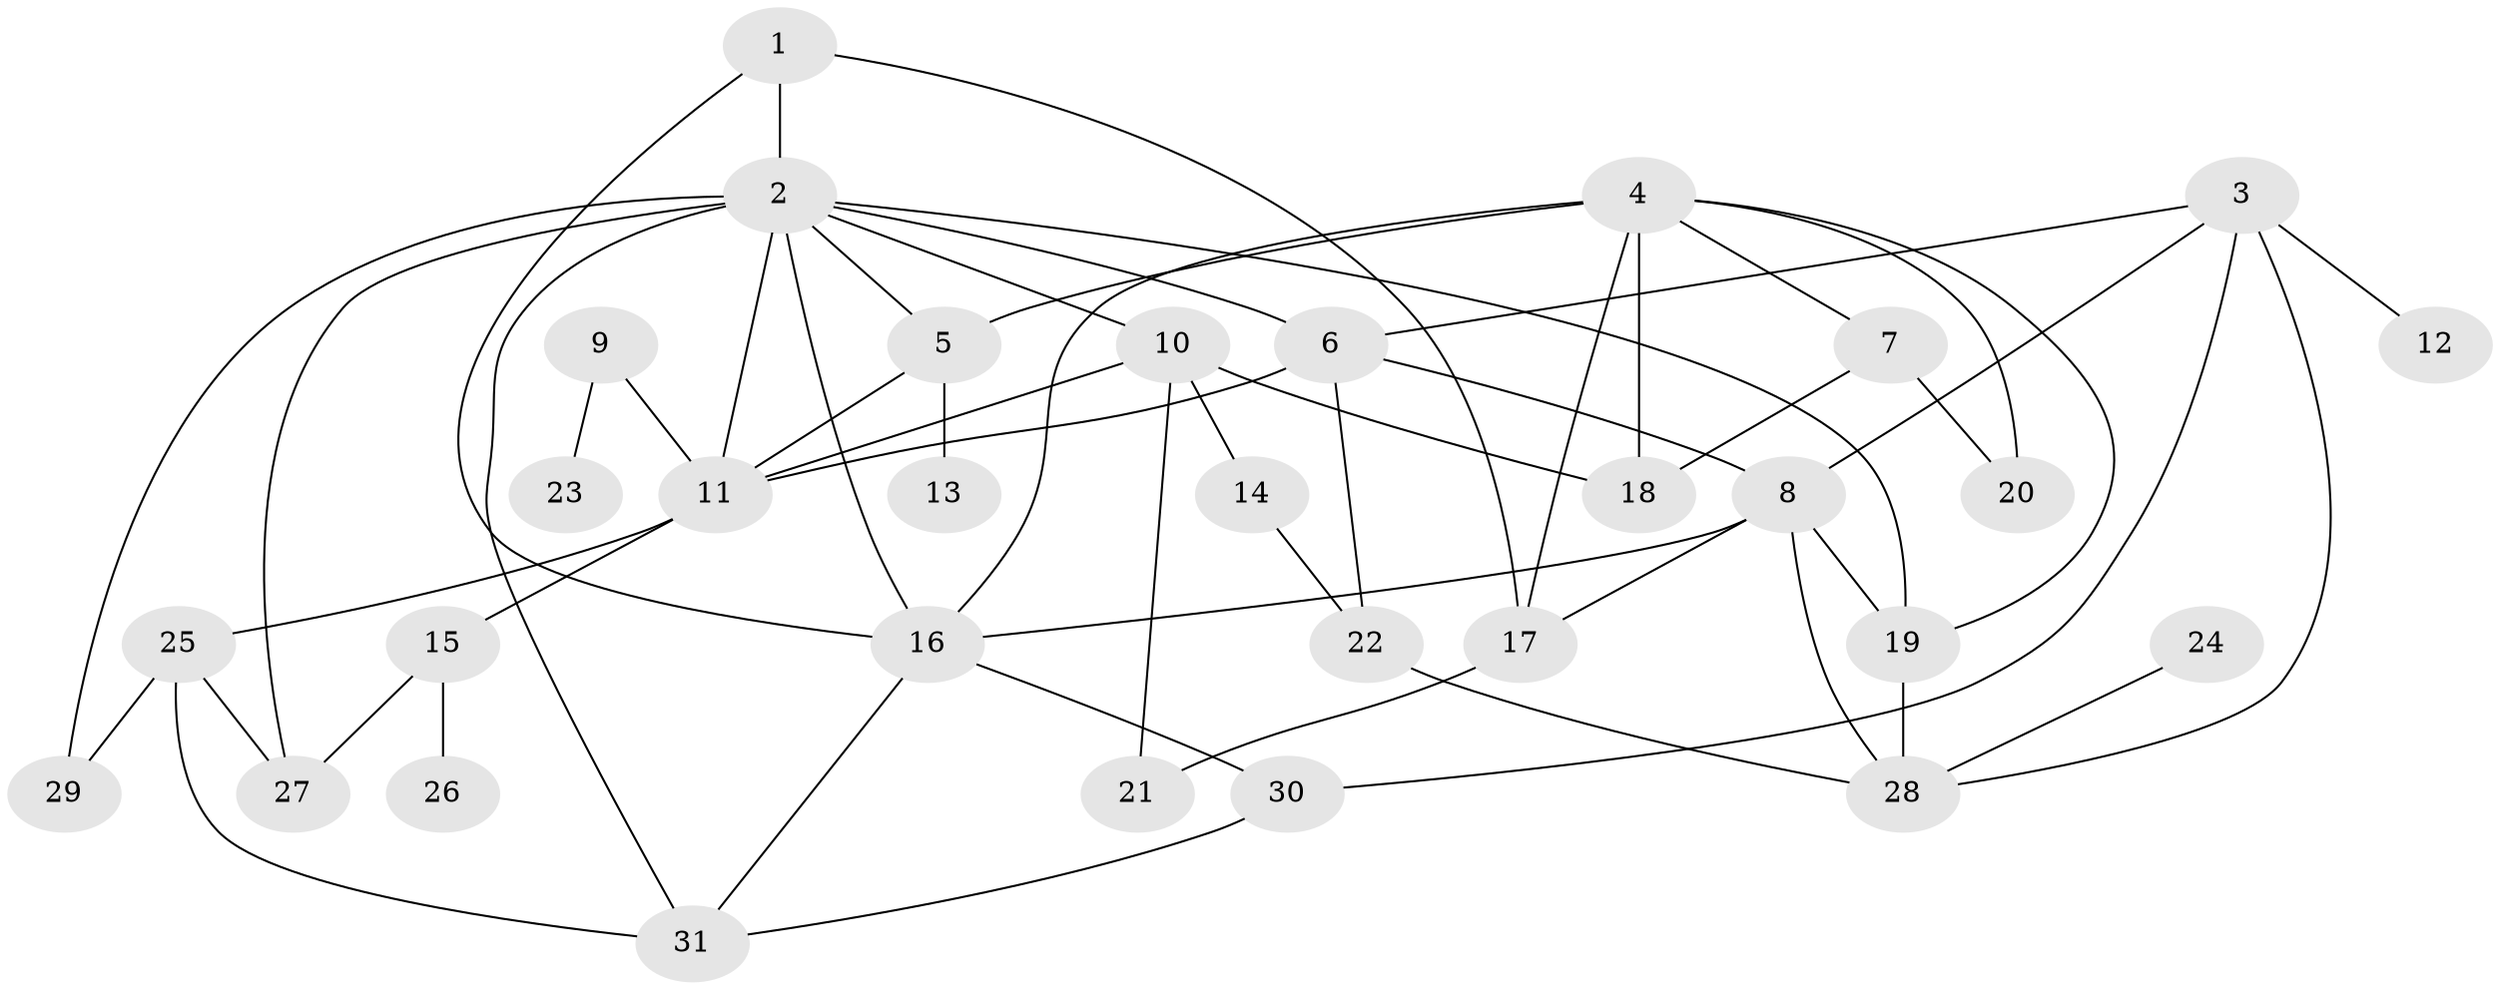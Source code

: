 // original degree distribution, {5: 0.08064516129032258, 4: 0.14516129032258066, 2: 0.4032258064516129, 7: 0.03225806451612903, 3: 0.14516129032258066, 6: 0.06451612903225806, 1: 0.12903225806451613}
// Generated by graph-tools (version 1.1) at 2025/36/03/04/25 23:36:05]
// undirected, 31 vertices, 56 edges
graph export_dot {
  node [color=gray90,style=filled];
  1;
  2;
  3;
  4;
  5;
  6;
  7;
  8;
  9;
  10;
  11;
  12;
  13;
  14;
  15;
  16;
  17;
  18;
  19;
  20;
  21;
  22;
  23;
  24;
  25;
  26;
  27;
  28;
  29;
  30;
  31;
  1 -- 2 [weight=1.0];
  1 -- 16 [weight=1.0];
  1 -- 17 [weight=1.0];
  2 -- 5 [weight=1.0];
  2 -- 6 [weight=1.0];
  2 -- 10 [weight=1.0];
  2 -- 11 [weight=2.0];
  2 -- 16 [weight=1.0];
  2 -- 19 [weight=1.0];
  2 -- 27 [weight=1.0];
  2 -- 29 [weight=1.0];
  2 -- 31 [weight=1.0];
  3 -- 6 [weight=1.0];
  3 -- 8 [weight=1.0];
  3 -- 12 [weight=1.0];
  3 -- 28 [weight=1.0];
  3 -- 30 [weight=1.0];
  4 -- 5 [weight=1.0];
  4 -- 7 [weight=1.0];
  4 -- 16 [weight=1.0];
  4 -- 17 [weight=1.0];
  4 -- 18 [weight=1.0];
  4 -- 19 [weight=1.0];
  4 -- 20 [weight=1.0];
  5 -- 11 [weight=2.0];
  5 -- 13 [weight=1.0];
  6 -- 8 [weight=1.0];
  6 -- 11 [weight=1.0];
  6 -- 22 [weight=1.0];
  7 -- 18 [weight=1.0];
  7 -- 20 [weight=1.0];
  8 -- 16 [weight=1.0];
  8 -- 17 [weight=1.0];
  8 -- 19 [weight=1.0];
  8 -- 28 [weight=1.0];
  9 -- 11 [weight=1.0];
  9 -- 23 [weight=1.0];
  10 -- 11 [weight=1.0];
  10 -- 14 [weight=1.0];
  10 -- 18 [weight=1.0];
  10 -- 21 [weight=1.0];
  11 -- 15 [weight=3.0];
  11 -- 25 [weight=1.0];
  14 -- 22 [weight=1.0];
  15 -- 26 [weight=2.0];
  15 -- 27 [weight=1.0];
  16 -- 30 [weight=1.0];
  16 -- 31 [weight=1.0];
  17 -- 21 [weight=1.0];
  19 -- 28 [weight=1.0];
  22 -- 28 [weight=1.0];
  24 -- 28 [weight=1.0];
  25 -- 27 [weight=1.0];
  25 -- 29 [weight=1.0];
  25 -- 31 [weight=1.0];
  30 -- 31 [weight=1.0];
}
